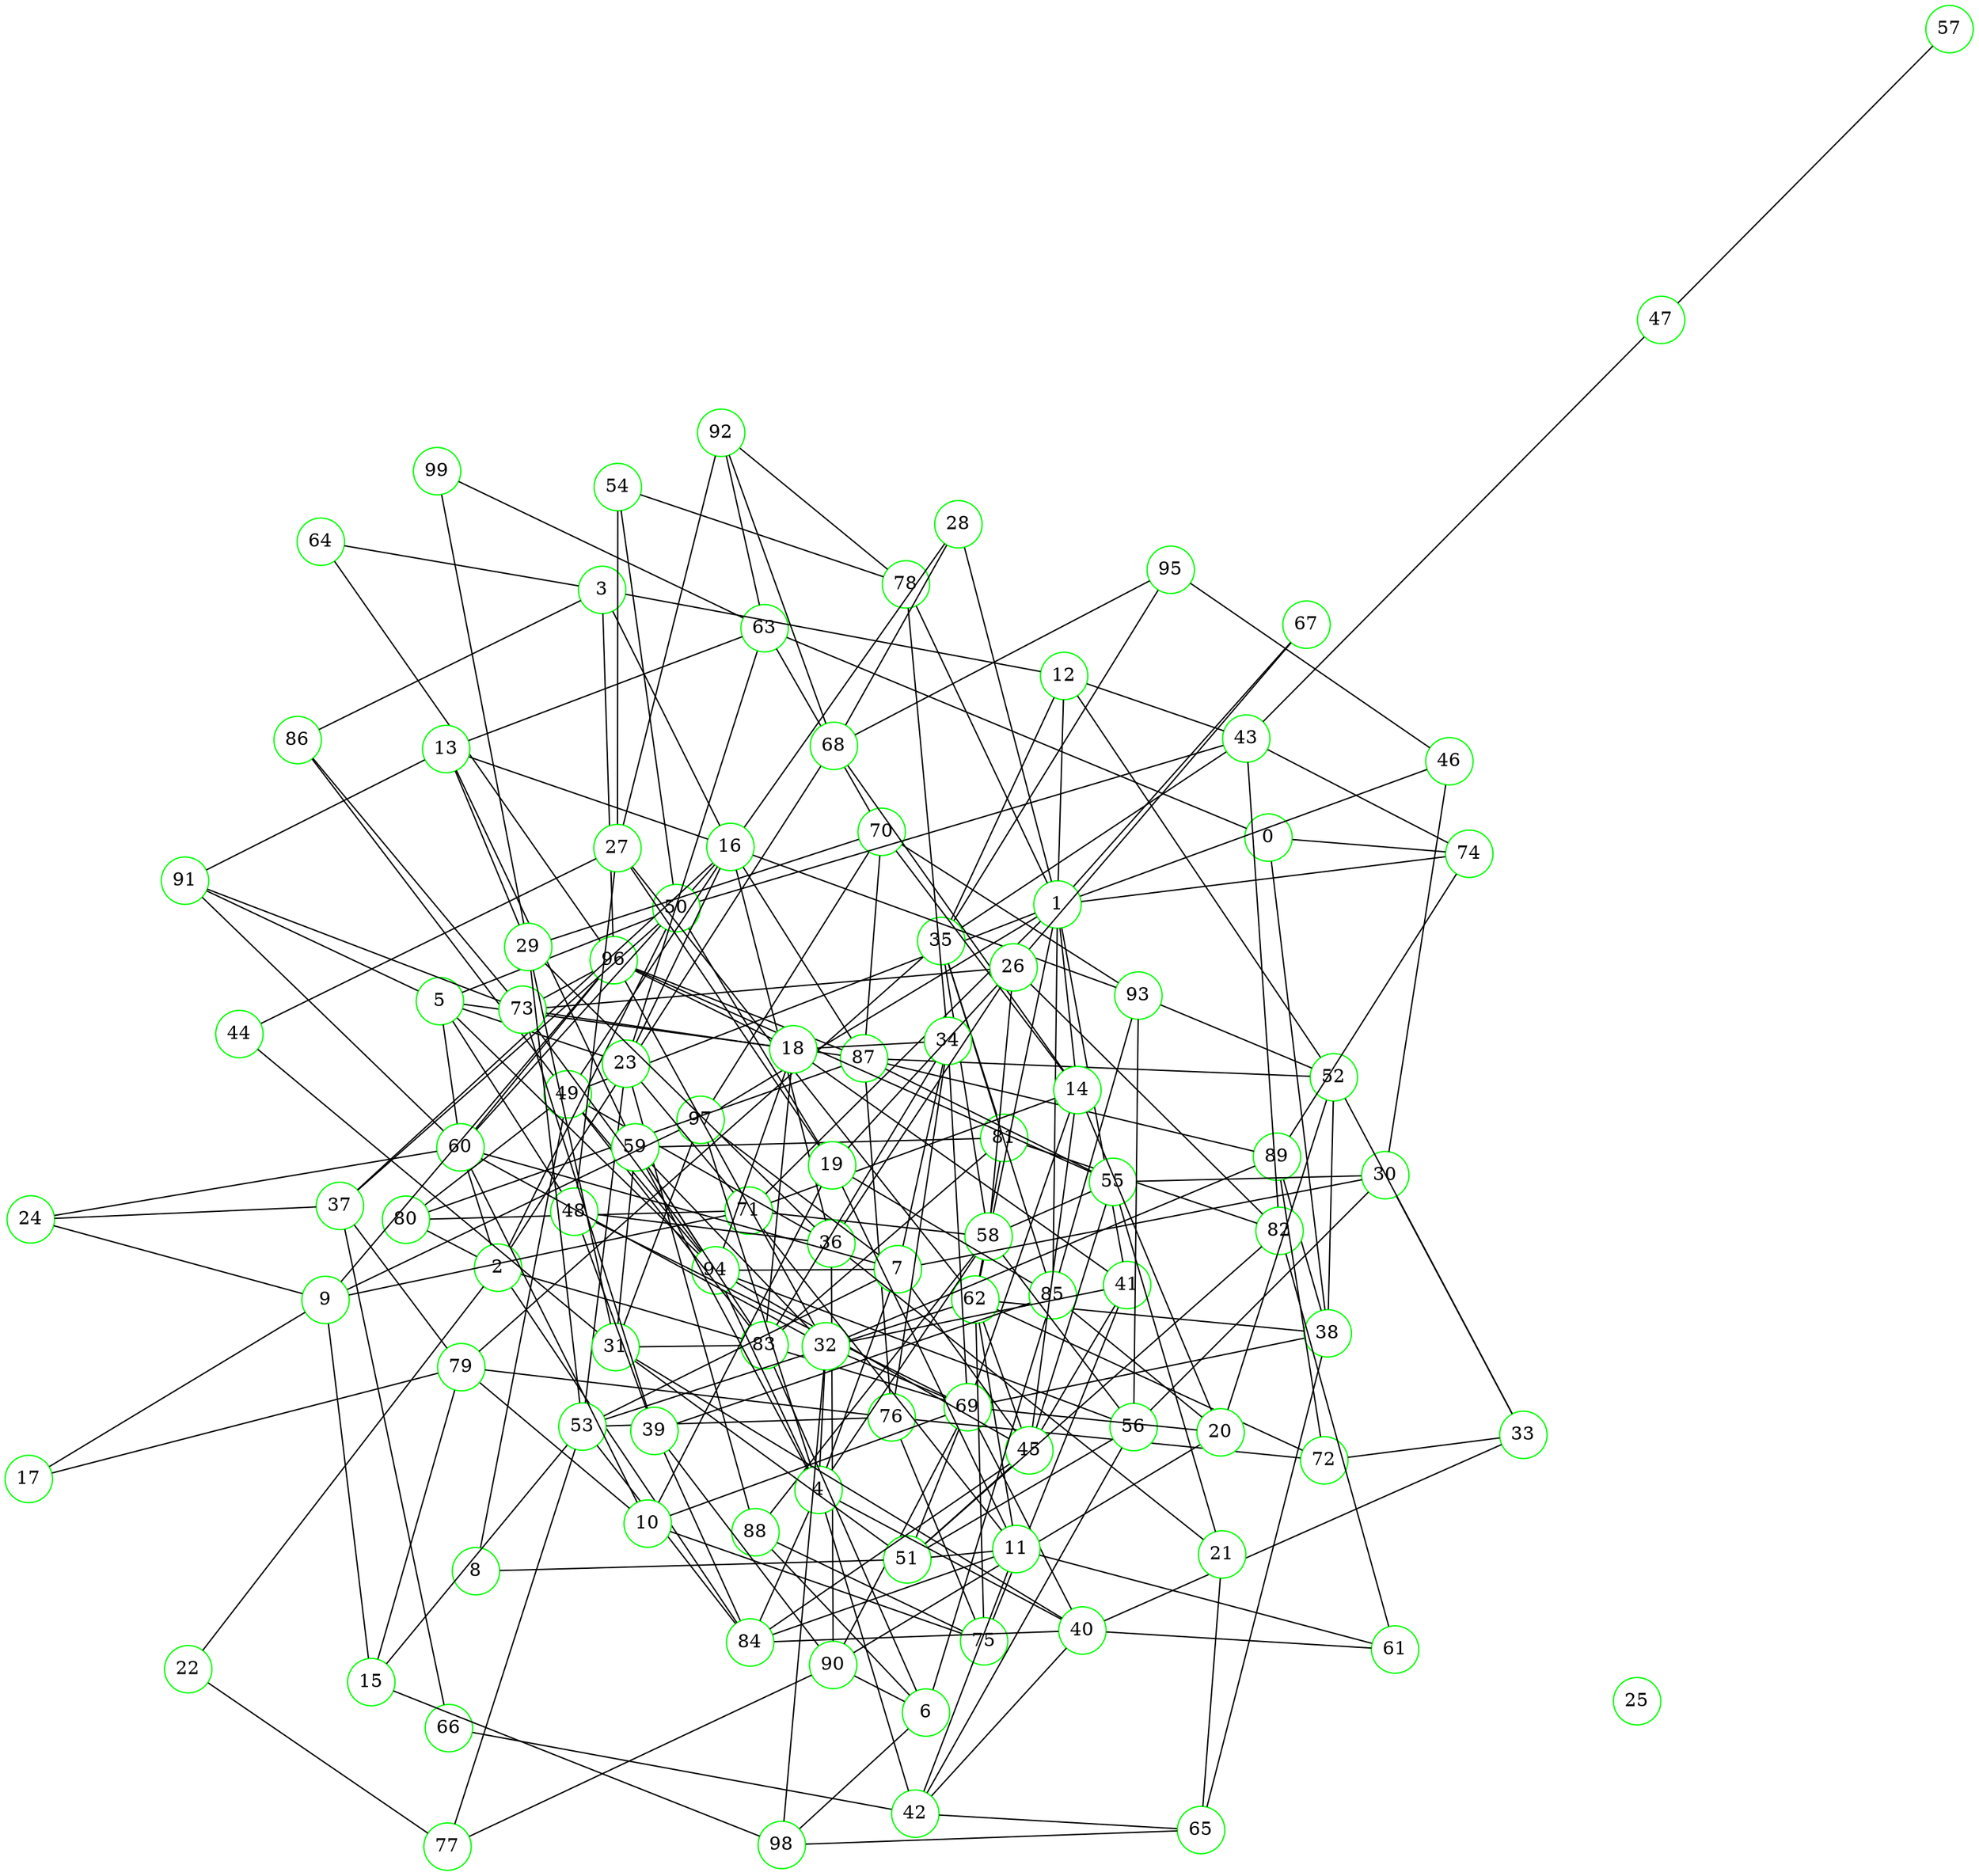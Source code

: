graph {
graph ["layout"="fdp"]
node ["style"="filled","fillcolor"="white","fixedsize"="true","shape"="circle"]
"0" ["color"="green"]
"38" ["color"="green"]
"65" ["color"="green"]
"98" ["color"="green"]
"52" ["color"="green"]
"87" ["color"="green"]
"96" ["color"="green"]
"89" ["color"="green"]
"93" ["color"="green"]
"69" ["color"="green"]
"83" ["color"="green"]
"90" ["color"="green"]
"62" ["color"="green"]
"81" ["color"="green"]
"82" ["color"="green"]
"72" ["color"="green"]
"76" ["color"="green"]
"79" ["color"="green"]
"75" ["color"="green"]
"88" ["color"="green"]
"74" ["color"="green"]
"63" ["color"="green"]
"99" ["color"="green"]
"70" ["color"="green"]
"97" ["color"="green"]
"92" ["color"="green"]
"1" ["color"="green"]
"67" ["color"="green"]
"71" ["color"="green"]
"80" ["color"="green"]
"41" ["color"="green"]
"45" ["color"="green"]
"51" ["color"="green"]
"56" ["color"="green"]
"58" ["color"="green"]
"94" ["color"="green"]
"84" ["color"="green"]
"55" ["color"="green"]
"12" ["color"="green"]
"35" ["color"="green"]
"85" ["color"="green"]
"43" ["color"="green"]
"50" ["color"="green"]
"54" ["color"="green"]
"78" ["color"="green"]
"60" ["color"="green"]
"91" ["color"="green"]
"47" ["color"="green"]
"57" ["color"="green"]
"95" ["color"="green"]
"14" ["color"="green"]
"20" ["color"="green"]
"68" ["color"="green"]
"46" ["color"="green"]
"49" ["color"="green"]
"86" ["color"="green"]
"28" ["color"="green"]
"2" ["color"="green"]
"22" ["color"="green"]
"77" ["color"="green"]
"3" ["color"="green"]
"16" ["color"="green"]
"36" ["color"="green"]
"48" ["color"="green"]
"37" ["color"="green"]
"66" ["color"="green"]
"23" ["color"="green"]
"53" ["color"="green"]
"64" ["color"="green"]
"4" ["color"="green"]
"32" ["color"="green"]
"59" ["color"="green"]
"7" ["color"="green"]
"34" ["color"="green"]
"30" ["color"="green"]
"33" ["color"="green"]
"40" ["color"="green"]
"42" ["color"="green"]
"61" ["color"="green"]
"5" ["color"="green"]
"6" ["color"="green"]
"8" ["color"="green"]
"9" ["color"="green"]
"17" ["color"="green"]
"24" ["color"="green"]
"15" ["color"="green"]
"10" ["color"="green"]
"19" ["color"="green"]
"26" ["color"="green"]
"73" ["color"="green"]
"27" ["color"="green"]
"44" ["color"="green"]
"11" ["color"="green"]
"13" ["color"="green"]
"29" ["color"="green"]
"31" ["color"="green"]
"18" ["color"="green"]
"21" ["color"="green"]
"25" ["color"="green"]
"39" ["color"="green"]
"0" -- "38"
"0" -- "74"
"0" -- "63"
"38" -- "65"
"38" -- "52"
"38" -- "69"
"38" -- "89"
"38" -- "62"
"65" -- "98"
"52" -- "87"
"52" -- "93"
"87" -- "96"
"87" -- "89"
"69" -- "83"
"69" -- "90"
"62" -- "81"
"62" -- "72"
"62" -- "75"
"81" -- "82"
"81" -- "83"
"72" -- "89"
"72" -- "76"
"76" -- "87"
"76" -- "79"
"75" -- "88"
"75" -- "76"
"74" -- "89"
"63" -- "99"
"63" -- "70"
"63" -- "92"
"70" -- "97"
"70" -- "87"
"70" -- "93"
"1" -- "97"
"1" -- "67"
"1" -- "71"
"1" -- "41"
"1" -- "74"
"1" -- "12"
"1" -- "14"
"1" -- "46"
"1" -- "78"
"1" -- "49"
"1" -- "85"
"1" -- "28"
"1" -- "62"
"71" -- "80"
"80" -- "87"
"41" -- "75"
"41" -- "45"
"45" -- "51"
"45" -- "84"
"45" -- "55"
"45" -- "62"
"45" -- "94"
"51" -- "82"
"51" -- "69"
"51" -- "56"
"56" -- "58"
"56" -- "93"
"56" -- "94"
"58" -- "71"
"58" -- "88"
"55" -- "96"
"55" -- "87"
"55" -- "58"
"12" -- "35"
"12" -- "52"
"12" -- "43"
"35" -- "81"
"35" -- "85"
"35" -- "58"
"35" -- "43"
"35" -- "79"
"35" -- "95"
"85" -- "93"
"43" -- "50"
"43" -- "82"
"43" -- "74"
"43" -- "47"
"50" -- "54"
"50" -- "60"
"54" -- "78"
"78" -- "92"
"60" -- "96"
"60" -- "91"
"47" -- "57"
"14" -- "20"
"14" -- "68"
"14" -- "69"
"14" -- "70"
"14" -- "71"
"14" -- "45"
"20" -- "52"
"20" -- "69"
"20" -- "85"
"20" -- "90"
"68" -- "92"
"68" -- "95"
"46" -- "95"
"49" -- "80"
"49" -- "83"
"49" -- "86"
"49" -- "94"
"28" -- "68"
"2" -- "80"
"2" -- "50"
"2" -- "83"
"2" -- "68"
"2" -- "84"
"2" -- "22"
"2" -- "60"
"22" -- "77"
"77" -- "90"
"3" -- "16"
"3" -- "64"
"3" -- "96"
"3" -- "86"
"3" -- "12"
"16" -- "49"
"16" -- "50"
"16" -- "36"
"16" -- "37"
"16" -- "23"
"16" -- "87"
"16" -- "28"
"16" -- "93"
"36" -- "48"
"36" -- "49"
"36" -- "90"
"48" -- "69"
"37" -- "50"
"37" -- "66"
"37" -- "79"
"23" -- "53"
"23" -- "71"
"23" -- "88"
"23" -- "63"
"53" -- "84"
"53" -- "76"
"53" -- "77"
"53" -- "62"
"64" -- "96"
"4" -- "32"
"4" -- "97"
"4" -- "84"
"4" -- "7"
"4" -- "40"
"4" -- "42"
"4" -- "58"
"4" -- "59"
"4" -- "94"
"32" -- "96"
"32" -- "98"
"32" -- "69"
"32" -- "41"
"32" -- "89"
"32" -- "59"
"32" -- "60"
"59" -- "81"
"59" -- "83"
"59" -- "94"
"7" -- "97"
"7" -- "34"
"7" -- "53"
"7" -- "60"
"7" -- "45"
"7" -- "30"
"7" -- "94"
"34" -- "83"
"34" -- "69"
"34" -- "76"
"34" -- "78"
"30" -- "33"
"30" -- "55"
"30" -- "56"
"30" -- "46"
"33" -- "52"
"33" -- "40"
"33" -- "72"
"40" -- "84"
"40" -- "69"
"40" -- "42"
"40" -- "61"
"42" -- "65"
"42" -- "66"
"42" -- "56"
"61" -- "82"
"5" -- "48"
"5" -- "50"
"5" -- "23"
"5" -- "87"
"5" -- "91"
"5" -- "60"
"5" -- "94"
"6" -- "98"
"6" -- "83"
"6" -- "85"
"6" -- "88"
"6" -- "90"
"8" -- "49"
"8" -- "51"
"9" -- "96"
"9" -- "17"
"9" -- "97"
"9" -- "71"
"9" -- "24"
"9" -- "15"
"17" -- "79"
"24" -- "37"
"24" -- "60"
"15" -- "98"
"15" -- "53"
"15" -- "79"
"10" -- "19"
"10" -- "69"
"10" -- "75"
"10" -- "60"
"10" -- "79"
"19" -- "50"
"19" -- "85"
"19" -- "26"
"19" -- "27"
"26" -- "82"
"26" -- "67"
"26" -- "36"
"26" -- "73"
"26" -- "58"
"73" -- "96"
"73" -- "86"
"73" -- "91"
"73" -- "94"
"27" -- "48"
"27" -- "54"
"27" -- "44"
"27" -- "92"
"27" -- "62"
"11" -- "19"
"11" -- "51"
"11" -- "84"
"11" -- "71"
"11" -- "42"
"11" -- "61"
"11" -- "62"
"13" -- "16"
"13" -- "59"
"13" -- "91"
"13" -- "29"
"13" -- "63"
"29" -- "99"
"29" -- "36"
"29" -- "53"
"29" -- "70"
"29" -- "31"
"31" -- "97"
"31" -- "51"
"31" -- "83"
"31" -- "40"
"31" -- "59"
"31" -- "44"
"18" -- "96"
"18" -- "34"
"18" -- "83"
"18" -- "41"
"18" -- "73"
"18" -- "94"
"21" -- "65"
"21" -- "36"
"21" -- "55"
"39" -- "48"
"39" -- "84"
"39" -- "85"
"39" -- "73"
"39" -- "90"
}